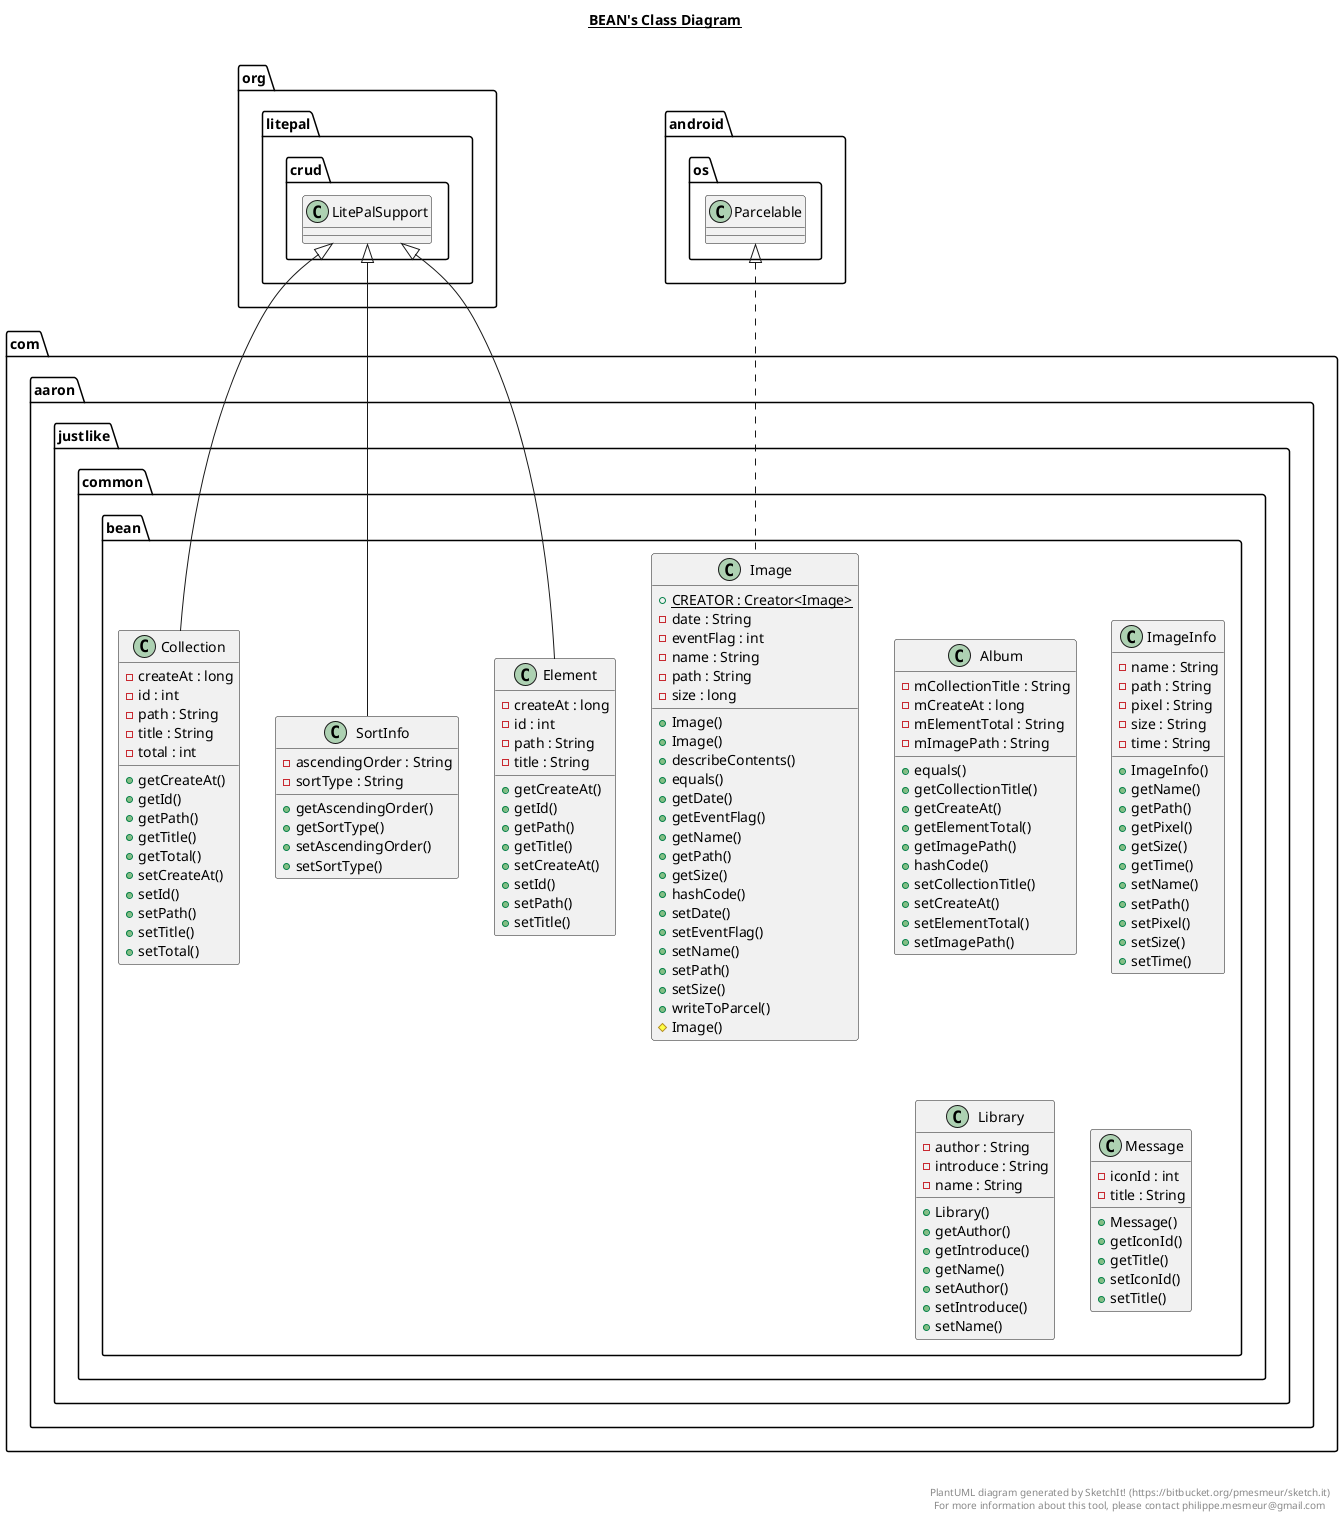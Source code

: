 @startuml

title __BEAN's Class Diagram__\n

  namespace com.aaron.justlike {
    namespace common {
      namespace bean {
        class com.aaron.justlike.common.bean.Album {
            - mCollectionTitle : String
            - mCreateAt : long
            - mElementTotal : String
            - mImagePath : String
            + equals()
            + getCollectionTitle()
            + getCreateAt()
            + getElementTotal()
            + getImagePath()
            + hashCode()
            + setCollectionTitle()
            + setCreateAt()
            + setElementTotal()
            + setImagePath()
        }
      }
    }
  }
  

  namespace com.aaron.justlike {
    namespace common {
      namespace bean {
        class com.aaron.justlike.common.bean.Collection {
            - createAt : long
            - id : int
            - path : String
            - title : String
            - total : int
            + getCreateAt()
            + getId()
            + getPath()
            + getTitle()
            + getTotal()
            + setCreateAt()
            + setId()
            + setPath()
            + setTitle()
            + setTotal()
        }
      }
    }
  }
  

  namespace com.aaron.justlike {
    namespace common {
      namespace bean {
        class com.aaron.justlike.common.bean.Element {
            - createAt : long
            - id : int
            - path : String
            - title : String
            + getCreateAt()
            + getId()
            + getPath()
            + getTitle()
            + setCreateAt()
            + setId()
            + setPath()
            + setTitle()
        }
      }
    }
  }
  

  namespace com.aaron.justlike {
    namespace common {
      namespace bean {
        class com.aaron.justlike.common.bean.Image {
            {static} + CREATOR : Creator<Image>
            - date : String
            - eventFlag : int
            - name : String
            - path : String
            - size : long
            + Image()
            + Image()
            + describeContents()
            + equals()
            + getDate()
            + getEventFlag()
            + getName()
            + getPath()
            + getSize()
            + hashCode()
            + setDate()
            + setEventFlag()
            + setName()
            + setPath()
            + setSize()
            + writeToParcel()
            # Image()
        }
      }
    }
  }
  

  namespace com.aaron.justlike {
    namespace common {
      namespace bean {
        class com.aaron.justlike.common.bean.ImageInfo {
            - name : String
            - path : String
            - pixel : String
            - size : String
            - time : String
            + ImageInfo()
            + getName()
            + getPath()
            + getPixel()
            + getSize()
            + getTime()
            + setName()
            + setPath()
            + setPixel()
            + setSize()
            + setTime()
        }
      }
    }
  }
  

  namespace com.aaron.justlike {
    namespace common {
      namespace bean {
        class com.aaron.justlike.common.bean.Library {
            - author : String
            - introduce : String
            - name : String
            + Library()
            + getAuthor()
            + getIntroduce()
            + getName()
            + setAuthor()
            + setIntroduce()
            + setName()
        }
      }
    }
  }
  

  namespace com.aaron.justlike {
    namespace common {
      namespace bean {
        class com.aaron.justlike.common.bean.Message {
            - iconId : int
            - title : String
            + Message()
            + getIconId()
            + getTitle()
            + setIconId()
            + setTitle()
        }
      }
    }
  }
  

  namespace com.aaron.justlike {
    namespace common {
      namespace bean {
        class com.aaron.justlike.common.bean.SortInfo {
            - ascendingOrder : String
            - sortType : String
            + getAscendingOrder()
            + getSortType()
            + setAscendingOrder()
            + setSortType()
        }
      }
    }
  }
  

  com.aaron.justlike.common.bean.Collection -up-|> org.litepal.crud.LitePalSupport
  com.aaron.justlike.common.bean.Element -up-|> org.litepal.crud.LitePalSupport
  com.aaron.justlike.common.bean.Image .up.|> android.os.Parcelable
  com.aaron.justlike.common.bean.SortInfo -up-|> org.litepal.crud.LitePalSupport


right footer


PlantUML diagram generated by SketchIt! (https://bitbucket.org/pmesmeur/sketch.it)
For more information about this tool, please contact philippe.mesmeur@gmail.com
endfooter

@enduml

